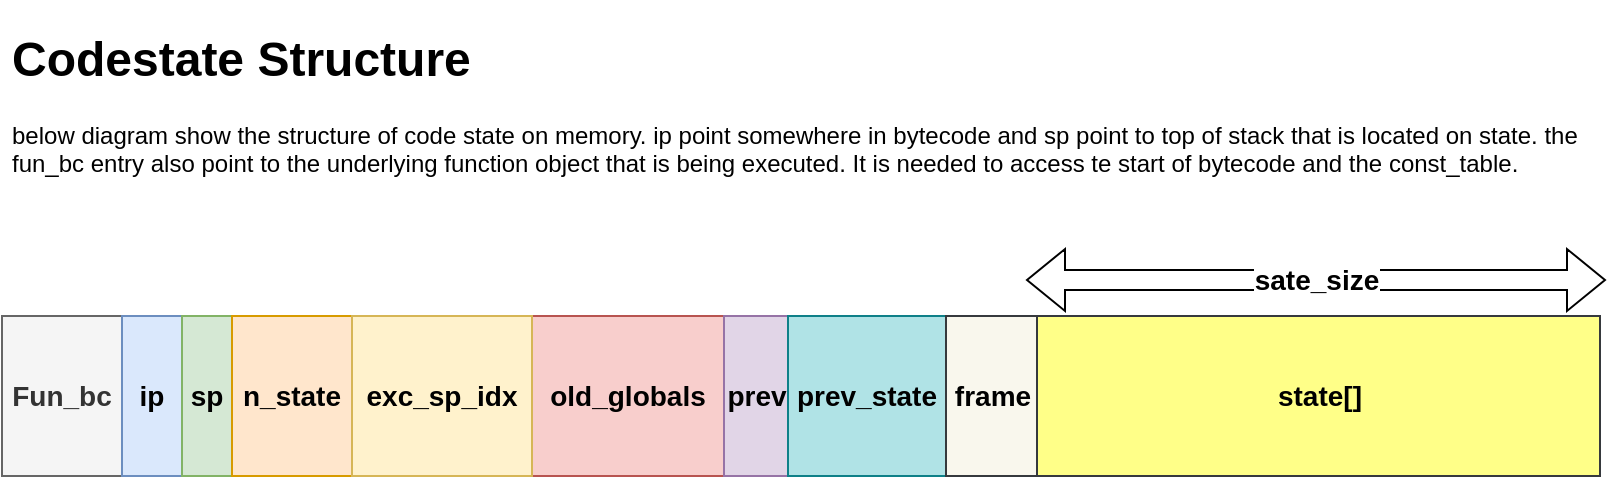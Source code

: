 <mxfile version="15.9.4" type="github">
  <diagram id="Xi_2tpuAvu5uZQwvn5Ua" name="Page-1">
    <mxGraphModel dx="1447" dy="718" grid="1" gridSize="10" guides="1" tooltips="1" connect="1" arrows="1" fold="1" page="1" pageScale="1" pageWidth="850" pageHeight="1100" math="0" shadow="0">
      <root>
        <mxCell id="0" />
        <mxCell id="1" parent="0" />
        <mxCell id="Hi1VyCGhMOIUi_0tD9En-1" value="Fun_bc" style="rounded=0;whiteSpace=wrap;html=1;fontStyle=1;horizontal=1;verticalAlign=middle;fontSize=14;fillColor=#f5f5f5;fontColor=#333333;strokeColor=#666666;" vertex="1" parent="1">
          <mxGeometry x="30" y="188" width="60" height="80" as="geometry" />
        </mxCell>
        <mxCell id="Hi1VyCGhMOIUi_0tD9En-2" value="ip" style="rounded=0;whiteSpace=wrap;html=1;fontStyle=1;horizontal=1;fontSize=14;fillColor=#dae8fc;strokeColor=#6c8ebf;" vertex="1" parent="1">
          <mxGeometry x="90" y="188" width="30" height="80" as="geometry" />
        </mxCell>
        <mxCell id="Hi1VyCGhMOIUi_0tD9En-3" value="sp" style="rounded=0;whiteSpace=wrap;html=1;fontStyle=1;horizontal=1;fontSize=14;fillColor=#d5e8d4;strokeColor=#82b366;" vertex="1" parent="1">
          <mxGeometry x="120" y="188" width="25" height="80" as="geometry" />
        </mxCell>
        <mxCell id="Hi1VyCGhMOIUi_0tD9En-4" value="n_state" style="rounded=0;whiteSpace=wrap;html=1;fontStyle=1;horizontal=1;fontSize=14;fillColor=#ffe6cc;strokeColor=#d79b00;" vertex="1" parent="1">
          <mxGeometry x="145" y="188" width="60" height="80" as="geometry" />
        </mxCell>
        <mxCell id="Hi1VyCGhMOIUi_0tD9En-5" value="&lt;div style=&quot;font-size: 14px;&quot;&gt;old_globals&lt;/div&gt;" style="rounded=0;whiteSpace=wrap;html=1;fontStyle=1;horizontal=1;fontSize=14;fillColor=#f8cecc;strokeColor=#b85450;" vertex="1" parent="1">
          <mxGeometry x="294" y="188" width="98" height="80" as="geometry" />
        </mxCell>
        <mxCell id="Hi1VyCGhMOIUi_0tD9En-6" value="exc_sp_idx" style="rounded=0;whiteSpace=wrap;html=1;fontStyle=1;horizontal=1;fontSize=14;fillColor=#fff2cc;strokeColor=#d6b656;" vertex="1" parent="1">
          <mxGeometry x="205" y="188" width="90" height="80" as="geometry" />
        </mxCell>
        <mxCell id="Hi1VyCGhMOIUi_0tD9En-7" value="prev" style="rounded=0;whiteSpace=wrap;html=1;fontStyle=1;horizontal=1;fontSize=14;fillColor=#e1d5e7;strokeColor=#9673a6;" vertex="1" parent="1">
          <mxGeometry x="391" y="188" width="33" height="80" as="geometry" />
        </mxCell>
        <mxCell id="Hi1VyCGhMOIUi_0tD9En-8" value="&lt;div style=&quot;font-size: 14px;&quot;&gt;prev_state&lt;/div&gt;" style="rounded=0;whiteSpace=wrap;html=1;fontStyle=1;horizontal=1;fontSize=14;fillColor=#b0e3e6;strokeColor=#0e8088;" vertex="1" parent="1">
          <mxGeometry x="423" y="188" width="79" height="80" as="geometry" />
        </mxCell>
        <mxCell id="Hi1VyCGhMOIUi_0tD9En-9" value="frame" style="rounded=0;whiteSpace=wrap;html=1;fontStyle=1;horizontal=1;fontSize=14;fillColor=#f9f7ed;strokeColor=#36393d;" vertex="1" parent="1">
          <mxGeometry x="502" y="188" width="46.5" height="80" as="geometry" />
        </mxCell>
        <mxCell id="Hi1VyCGhMOIUi_0tD9En-10" value="state[]" style="rounded=0;whiteSpace=wrap;html=1;fontStyle=1;horizontal=1;fontSize=14;fillColor=#ffff88;strokeColor=#36393d;" vertex="1" parent="1">
          <mxGeometry x="547.5" y="188" width="281.5" height="80" as="geometry" />
        </mxCell>
        <mxCell id="Hi1VyCGhMOIUi_0tD9En-11" value="sate_size" style="shape=flexArrow;endArrow=classic;startArrow=classic;html=1;rounded=0;fontSize=14;fillColor=default;fontStyle=1" edge="1" parent="1">
          <mxGeometry width="100" height="100" relative="1" as="geometry">
            <mxPoint x="542" y="170" as="sourcePoint" />
            <mxPoint x="832" y="170" as="targetPoint" />
          </mxGeometry>
        </mxCell>
        <mxCell id="Hi1VyCGhMOIUi_0tD9En-12" value="&lt;h1&gt;Codestate Structure&lt;br&gt;&lt;/h1&gt;below diagram show the structure of code state on memory. ip point somewhere in bytecode and sp point to top of stack that is located on state. the fun_bc entry also point to the underlying function object that is being executed. It is needed to access te start of bytecode and the const_table." style="text;html=1;strokeColor=none;fillColor=none;spacing=5;spacingTop=-20;whiteSpace=wrap;overflow=hidden;rounded=0;" vertex="1" parent="1">
          <mxGeometry x="30" y="40" width="810" height="87" as="geometry" />
        </mxCell>
      </root>
    </mxGraphModel>
  </diagram>
</mxfile>
